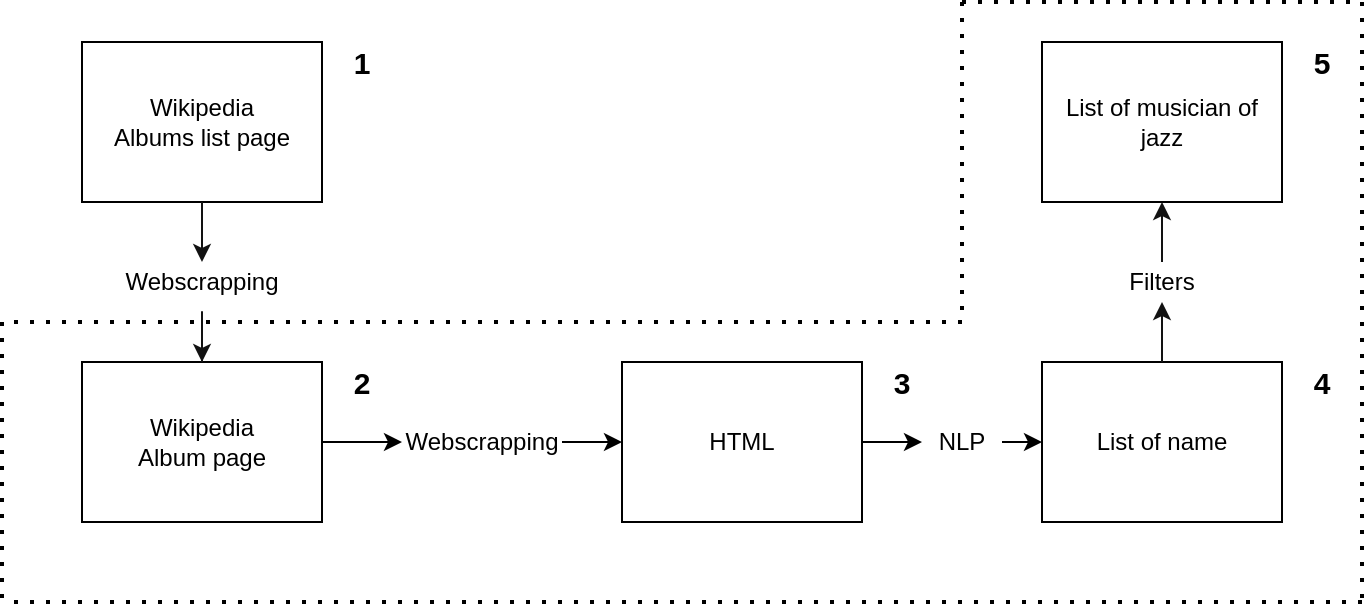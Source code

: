 <mxfile version="14.5.8" type="device"><diagram id="lEIHjZODCIqYTbYqgYFs" name="Page-1"><mxGraphModel dx="1209" dy="643" grid="1" gridSize="10" guides="1" tooltips="1" connect="1" arrows="1" fold="1" page="1" pageScale="1" pageWidth="827" pageHeight="1169" math="0" shadow="0"><root><mxCell id="0"/><mxCell id="1" parent="0"/><mxCell id="FY2r2PXYSaIuPg77e1rc-1" value="Wikipedia&lt;br&gt;Albums list page" style="rounded=0;whiteSpace=wrap;html=1;" parent="1" vertex="1"><mxGeometry x="160" y="40" width="120" height="80" as="geometry"/></mxCell><mxCell id="FY2r2PXYSaIuPg77e1rc-2" value="" style="endArrow=classic;html=1;fillColor=#f5f5f5;entryX=0.5;entryY=0;entryDx=0;entryDy=0;exitX=0.5;exitY=1;exitDx=0;exitDy=0;strokeColor=#121212;" parent="1" source="FY2r2PXYSaIuPg77e1rc-1" target="FY2r2PXYSaIuPg77e1rc-4" edge="1"><mxGeometry width="50" height="50" relative="1" as="geometry"><mxPoint x="250" y="130" as="sourcePoint"/><mxPoint x="440" y="290" as="targetPoint"/></mxGeometry></mxCell><mxCell id="FY2r2PXYSaIuPg77e1rc-3" value="Wikipedia&lt;br&gt;Album page" style="rounded=0;whiteSpace=wrap;html=1;" parent="1" vertex="1"><mxGeometry x="160" y="200" width="120" height="80" as="geometry"/></mxCell><mxCell id="FY2r2PXYSaIuPg77e1rc-4" value="Webscrapping" style="text;html=1;strokeColor=none;fillColor=none;align=center;verticalAlign=middle;whiteSpace=wrap;rounded=0;" parent="1" vertex="1"><mxGeometry x="200" y="150" width="40" height="20" as="geometry"/></mxCell><mxCell id="FY2r2PXYSaIuPg77e1rc-5" value="" style="endArrow=classic;html=1;fillColor=#f5f5f5;strokeColor=#121212;" parent="1" edge="1"><mxGeometry width="50" height="50" relative="1" as="geometry"><mxPoint x="220" y="200" as="sourcePoint"/><mxPoint x="220" y="200" as="targetPoint"/><Array as="points"><mxPoint x="220" y="170"/></Array></mxGeometry></mxCell><mxCell id="FY2r2PXYSaIuPg77e1rc-6" value="List of name" style="rounded=0;whiteSpace=wrap;html=1;" parent="1" vertex="1"><mxGeometry x="640" y="200" width="120" height="80" as="geometry"/></mxCell><mxCell id="FY2r2PXYSaIuPg77e1rc-7" value="" style="endArrow=classic;html=1;entryX=0;entryY=0.5;entryDx=0;entryDy=0;" parent="1" target="FY2r2PXYSaIuPg77e1rc-6" edge="1"><mxGeometry width="50" height="50" relative="1" as="geometry"><mxPoint x="620" y="240" as="sourcePoint"/><mxPoint x="680" y="290" as="targetPoint"/></mxGeometry></mxCell><mxCell id="FY2r2PXYSaIuPg77e1rc-8" value="NLP" style="text;html=1;strokeColor=none;fillColor=none;align=center;verticalAlign=middle;whiteSpace=wrap;rounded=0;" parent="1" vertex="1"><mxGeometry x="580" y="230" width="40" height="20" as="geometry"/></mxCell><mxCell id="FY2r2PXYSaIuPg77e1rc-9" value="" style="endArrow=classic;html=1;exitX=1;exitY=0.5;exitDx=0;exitDy=0;" parent="1" source="FY2r2PXYSaIuPg77e1rc-3" edge="1"><mxGeometry width="50" height="50" relative="1" as="geometry"><mxPoint x="280" y="230" as="sourcePoint"/><mxPoint x="320" y="240" as="targetPoint"/></mxGeometry></mxCell><mxCell id="FY2r2PXYSaIuPg77e1rc-10" value="List of musician of jazz" style="rounded=0;whiteSpace=wrap;html=1;" parent="1" vertex="1"><mxGeometry x="640" y="40" width="120" height="80" as="geometry"/></mxCell><mxCell id="FY2r2PXYSaIuPg77e1rc-11" value="" style="endArrow=classic;html=1;strokeColor=#121212;entryX=0.5;entryY=1;entryDx=0;entryDy=0;exitX=0.5;exitY=0;exitDx=0;exitDy=0;" parent="1" source="FY2r2PXYSaIuPg77e1rc-12" target="FY2r2PXYSaIuPg77e1rc-10" edge="1"><mxGeometry width="50" height="50" relative="1" as="geometry"><mxPoint x="630" y="330" as="sourcePoint"/><mxPoint x="680" y="280" as="targetPoint"/></mxGeometry></mxCell><mxCell id="FY2r2PXYSaIuPg77e1rc-12" value="Filters" style="text;html=1;strokeColor=none;fillColor=none;align=center;verticalAlign=middle;whiteSpace=wrap;rounded=0;" parent="1" vertex="1"><mxGeometry x="680" y="150" width="40" height="20" as="geometry"/></mxCell><mxCell id="FY2r2PXYSaIuPg77e1rc-13" value="" style="endArrow=classic;html=1;strokeColor=#121212;entryX=0.5;entryY=1;entryDx=0;entryDy=0;exitX=0.5;exitY=0;exitDx=0;exitDy=0;" parent="1" source="FY2r2PXYSaIuPg77e1rc-6" target="FY2r2PXYSaIuPg77e1rc-12" edge="1"><mxGeometry width="50" height="50" relative="1" as="geometry"><mxPoint x="700" y="200" as="sourcePoint"/><mxPoint x="700" y="120" as="targetPoint"/></mxGeometry></mxCell><mxCell id="FY2r2PXYSaIuPg77e1rc-14" value="1" style="text;html=1;strokeColor=none;fillColor=none;align=center;verticalAlign=middle;whiteSpace=wrap;rounded=0;fontStyle=1;fontSize=15;" parent="1" vertex="1"><mxGeometry x="280" y="40" width="40" height="20" as="geometry"/></mxCell><mxCell id="FY2r2PXYSaIuPg77e1rc-15" value="2" style="text;html=1;strokeColor=none;fillColor=none;align=center;verticalAlign=middle;whiteSpace=wrap;rounded=0;fontStyle=1;fontSize=15;" parent="1" vertex="1"><mxGeometry x="280" y="200" width="40" height="20" as="geometry"/></mxCell><mxCell id="FY2r2PXYSaIuPg77e1rc-16" value="4" style="text;html=1;strokeColor=none;fillColor=none;align=center;verticalAlign=middle;whiteSpace=wrap;rounded=0;fontStyle=1;fontSize=15;" parent="1" vertex="1"><mxGeometry x="760" y="200" width="40" height="20" as="geometry"/></mxCell><mxCell id="FY2r2PXYSaIuPg77e1rc-18" value="5" style="text;html=1;strokeColor=none;fillColor=none;align=center;verticalAlign=middle;whiteSpace=wrap;rounded=0;fontStyle=1;fontSize=15;" parent="1" vertex="1"><mxGeometry x="760" y="40" width="40" height="20" as="geometry"/></mxCell><mxCell id="Jpywj9jO1Ay5IokfU07x-1" value="HTML" style="rounded=0;whiteSpace=wrap;html=1;" vertex="1" parent="1"><mxGeometry x="430" y="200" width="120" height="80" as="geometry"/></mxCell><mxCell id="Jpywj9jO1Ay5IokfU07x-2" value="Webscrapping" style="text;html=1;strokeColor=none;fillColor=none;align=center;verticalAlign=middle;whiteSpace=wrap;rounded=0;" vertex="1" parent="1"><mxGeometry x="340" y="230" width="40" height="20" as="geometry"/></mxCell><mxCell id="Jpywj9jO1Ay5IokfU07x-3" value="" style="endArrow=classic;html=1;entryX=0;entryY=0.5;entryDx=0;entryDy=0;" edge="1" parent="1" target="Jpywj9jO1Ay5IokfU07x-1"><mxGeometry width="50" height="50" relative="1" as="geometry"><mxPoint x="400" y="240" as="sourcePoint"/><mxPoint x="330" y="250" as="targetPoint"/></mxGeometry></mxCell><mxCell id="Jpywj9jO1Ay5IokfU07x-4" value="" style="endArrow=classic;html=1;entryX=0;entryY=0.5;entryDx=0;entryDy=0;exitX=1;exitY=0.5;exitDx=0;exitDy=0;" edge="1" parent="1" source="Jpywj9jO1Ay5IokfU07x-1" target="FY2r2PXYSaIuPg77e1rc-8"><mxGeometry width="50" height="50" relative="1" as="geometry"><mxPoint x="630" y="250" as="sourcePoint"/><mxPoint x="650" y="250" as="targetPoint"/></mxGeometry></mxCell><mxCell id="Jpywj9jO1Ay5IokfU07x-5" value="3" style="text;html=1;strokeColor=none;fillColor=none;align=center;verticalAlign=middle;whiteSpace=wrap;rounded=0;fontStyle=1;fontSize=15;" vertex="1" parent="1"><mxGeometry x="550" y="200" width="40" height="20" as="geometry"/></mxCell><mxCell id="Jpywj9jO1Ay5IokfU07x-7" value="" style="endArrow=none;dashed=1;html=1;dashPattern=1 3;strokeWidth=2;" edge="1" parent="1"><mxGeometry width="50" height="50" relative="1" as="geometry"><mxPoint x="800" y="320" as="sourcePoint"/><mxPoint x="120" y="320" as="targetPoint"/></mxGeometry></mxCell><mxCell id="Jpywj9jO1Ay5IokfU07x-8" value="" style="endArrow=none;dashed=1;html=1;dashPattern=1 3;strokeWidth=2;" edge="1" parent="1"><mxGeometry width="50" height="50" relative="1" as="geometry"><mxPoint x="120" y="180" as="sourcePoint"/><mxPoint x="120" y="320" as="targetPoint"/></mxGeometry></mxCell><mxCell id="Jpywj9jO1Ay5IokfU07x-9" value="" style="endArrow=none;dashed=1;html=1;dashPattern=1 3;strokeWidth=2;" edge="1" parent="1"><mxGeometry width="50" height="50" relative="1" as="geometry"><mxPoint x="800" y="20" as="sourcePoint"/><mxPoint x="800" y="320" as="targetPoint"/></mxGeometry></mxCell><mxCell id="Jpywj9jO1Ay5IokfU07x-10" value="" style="endArrow=none;dashed=1;html=1;dashPattern=1 3;strokeWidth=2;" edge="1" parent="1"><mxGeometry width="50" height="50" relative="1" as="geometry"><mxPoint x="600" y="20" as="sourcePoint"/><mxPoint x="800" y="20" as="targetPoint"/></mxGeometry></mxCell><mxCell id="Jpywj9jO1Ay5IokfU07x-11" value="" style="endArrow=none;dashed=1;html=1;dashPattern=1 3;strokeWidth=2;" edge="1" parent="1"><mxGeometry width="50" height="50" relative="1" as="geometry"><mxPoint x="600" y="20" as="sourcePoint"/><mxPoint x="600" y="180" as="targetPoint"/></mxGeometry></mxCell><mxCell id="Jpywj9jO1Ay5IokfU07x-12" value="" style="endArrow=none;dashed=1;html=1;dashPattern=1 3;strokeWidth=2;" edge="1" parent="1"><mxGeometry width="50" height="50" relative="1" as="geometry"><mxPoint x="600" y="180" as="sourcePoint"/><mxPoint x="120" y="180" as="targetPoint"/></mxGeometry></mxCell></root></mxGraphModel></diagram></mxfile>